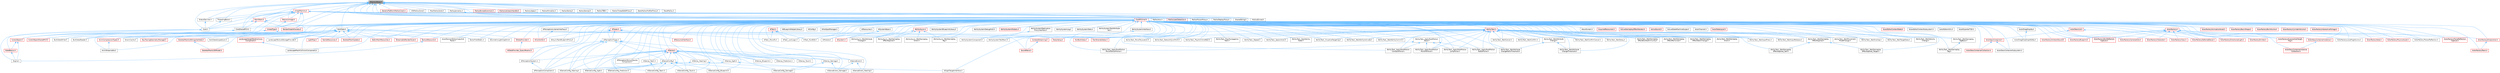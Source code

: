digraph "MemoryBase.h"
{
 // INTERACTIVE_SVG=YES
 // LATEX_PDF_SIZE
  bgcolor="transparent";
  edge [fontname=Helvetica,fontsize=10,labelfontname=Helvetica,labelfontsize=10];
  node [fontname=Helvetica,fontsize=10,shape=box,height=0.2,width=0.4];
  Node1 [id="Node000001",label="MemoryBase.h",height=0.2,width=0.4,color="gray40", fillcolor="grey60", style="filled", fontcolor="black",tooltip=" "];
  Node1 -> Node2 [id="edge1_Node000001_Node000002",dir="back",color="steelblue1",style="solid",tooltip=" "];
  Node2 [id="Node000002",label="BulkData.h",height=0.2,width=0.4,color="grey40", fillcolor="white", style="filled",URL="$d4/d8e/BulkData_8h.html",tooltip=" "];
  Node2 -> Node3 [id="edge2_Node000002_Node000003",dir="back",color="steelblue1",style="solid",tooltip=" "];
  Node3 [id="Node000003",label="AnimCompressionTypes.h",height=0.2,width=0.4,color="red", fillcolor="#FFF0F0", style="filled",URL="$d1/d3b/AnimCompressionTypes_8h.html",tooltip=" "];
  Node3 -> Node12 [id="edge3_Node000003_Node000012",dir="back",color="steelblue1",style="solid",tooltip=" "];
  Node12 [id="Node000012",label="AnimStreamable.h",height=0.2,width=0.4,color="grey40", fillcolor="white", style="filled",URL="$d1/d46/AnimStreamable_8h.html",tooltip=" "];
  Node2 -> Node12 [id="edge4_Node000002_Node000012",dir="back",color="steelblue1",style="solid",tooltip=" "];
  Node2 -> Node37 [id="edge5_Node000002_Node000037",dir="back",color="steelblue1",style="solid",tooltip=" "];
  Node37 [id="Node000037",label="BodySetup.h",height=0.2,width=0.4,color="red", fillcolor="#FFF0F0", style="filled",URL="$d8/d7b/BodySetup_8h.html",tooltip=" "];
  Node2 -> Node114 [id="edge6_Node000002_Node000114",dir="back",color="steelblue1",style="solid",tooltip=" "];
  Node114 [id="Node000114",label="BulkDataReader.h",height=0.2,width=0.4,color="grey40", fillcolor="white", style="filled",URL="$d4/d9b/BulkDataReader_8h.html",tooltip=" "];
  Node2 -> Node115 [id="edge7_Node000002_Node000115",dir="back",color="steelblue1",style="solid",tooltip=" "];
  Node115 [id="Node000115",label="BulkDataScopedLock.h",height=0.2,width=0.4,color="grey40", fillcolor="white", style="filled",URL="$da/d4e/BulkDataScopedLock_8h.html",tooltip=" "];
  Node2 -> Node116 [id="edge8_Node000002_Node000116",dir="back",color="steelblue1",style="solid",tooltip=" "];
  Node116 [id="Node000116",label="BulkDataWriter.h",height=0.2,width=0.4,color="grey40", fillcolor="white", style="filled",URL="$dc/dcb/BulkDataWriter_8h.html",tooltip=" "];
  Node2 -> Node117 [id="edge9_Node000002_Node000117",dir="back",color="steelblue1",style="solid",tooltip=" "];
  Node117 [id="Node000117",label="ContentStreaming.h",height=0.2,width=0.4,color="red", fillcolor="#FFF0F0", style="filled",URL="$dd/d05/ContentStreaming_8h.html",tooltip=" "];
  Node117 -> Node128 [id="edge10_Node000117_Node000128",dir="back",color="steelblue1",style="solid",tooltip=" "];
  Node128 [id="Node000128",label="SoundWave.h",height=0.2,width=0.4,color="red", fillcolor="#FFF0F0", style="filled",URL="$d3/d6d/SoundWave_8h.html",tooltip=" "];
  Node2 -> Node165 [id="edge11_Node000002_Node000165",dir="back",color="steelblue1",style="solid",tooltip=" "];
  Node165 [id="Node000165",label="CoreUObject.h",height=0.2,width=0.4,color="red", fillcolor="#FFF0F0", style="filled",URL="$d0/ded/CoreUObject_8h.html",tooltip=" "];
  Node165 -> Node130 [id="edge12_Node000165_Node000130",dir="back",color="steelblue1",style="solid",tooltip=" "];
  Node130 [id="Node000130",label="Engine.h",height=0.2,width=0.4,color="grey40", fillcolor="white", style="filled",URL="$d1/d34/Public_2Engine_8h.html",tooltip=" "];
  Node165 -> Node166 [id="edge13_Node000165_Node000166",dir="back",color="steelblue1",style="solid",tooltip=" "];
  Node166 [id="Node000166",label="SlateBasics.h",height=0.2,width=0.4,color="red", fillcolor="#FFF0F0", style="filled",URL="$da/d2f/SlateBasics_8h.html",tooltip=" "];
  Node166 -> Node130 [id="edge14_Node000166_Node000130",dir="back",color="steelblue1",style="solid",tooltip=" "];
  Node2 -> Node171 [id="edge15_Node000002_Node000171",dir="back",color="steelblue1",style="solid",tooltip=" "];
  Node171 [id="Node000171",label="CoreUObjectSharedPCH.h",height=0.2,width=0.4,color="red", fillcolor="#FFF0F0", style="filled",URL="$de/d2f/CoreUObjectSharedPCH_8h.html",tooltip=" "];
  Node2 -> Node173 [id="edge16_Node000002_Node000173",dir="back",color="steelblue1",style="solid",tooltip=" "];
  Node173 [id="Node000173",label="FontBulkData.h",height=0.2,width=0.4,color="red", fillcolor="#FFF0F0", style="filled",URL="$dc/dfb/FontBulkData_8h.html",tooltip=" "];
  Node2 -> Node174 [id="edge17_Node000002_Node000174",dir="back",color="steelblue1",style="solid",tooltip=" "];
  Node174 [id="Node000174",label="GroomCache.h",height=0.2,width=0.4,color="grey40", fillcolor="white", style="filled",URL="$d7/d6e/GroomCache_8h.html",tooltip=" "];
  Node2 -> Node175 [id="edge18_Node000002_Node000175",dir="back",color="steelblue1",style="solid",tooltip=" "];
  Node175 [id="Node000175",label="HairStrandsDatas.h",height=0.2,width=0.4,color="red", fillcolor="#FFF0F0", style="filled",URL="$d6/daf/HairStrandsDatas_8h.html",tooltip=" "];
  Node2 -> Node192 [id="edge19_Node000002_Node000192",dir="back",color="steelblue1",style="solid",tooltip=" "];
  Node192 [id="Node000192",label="LandscapeHeightfieldCollision\lComponent.h",height=0.2,width=0.4,color="red", fillcolor="#FFF0F0", style="filled",URL="$d2/d06/LandscapeHeightfieldCollisionComponent_8h.html",tooltip=" "];
  Node192 -> Node194 [id="edge20_Node000192_Node000194",dir="back",color="steelblue1",style="solid",tooltip=" "];
  Node194 [id="Node000194",label="LandscapeMeshCollisionComponent.h",height=0.2,width=0.4,color="grey40", fillcolor="white", style="filled",URL="$d0/dab/LandscapeMeshCollisionComponent_8h.html",tooltip=" "];
  Node2 -> Node194 [id="edge21_Node000002_Node000194",dir="back",color="steelblue1",style="solid",tooltip=" "];
  Node2 -> Node204 [id="edge22_Node000002_Node000204",dir="back",color="steelblue1",style="solid",tooltip=" "];
  Node204 [id="Node000204",label="LandscapeTextureStorageProvider.h",height=0.2,width=0.4,color="grey40", fillcolor="white", style="filled",URL="$d6/d2b/LandscapeTextureStorageProvider_8h.html",tooltip=" "];
  Node2 -> Node205 [id="edge23_Node000002_Node000205",dir="back",color="steelblue1",style="solid",tooltip=" "];
  Node205 [id="Node000205",label="LightMap.h",height=0.2,width=0.4,color="red", fillcolor="#FFF0F0", style="filled",URL="$d1/d76/LightMap_8h.html",tooltip=" "];
  Node2 -> Node211 [id="edge24_Node000002_Node000211",dir="back",color="steelblue1",style="solid",tooltip=" "];
  Node211 [id="Node000211",label="NaniteResources.h",height=0.2,width=0.4,color="red", fillcolor="#FFF0F0", style="filled",URL="$d7/d8b/NaniteResources_8h.html",tooltip=" "];
  Node2 -> Node219 [id="edge25_Node000002_Node000219",dir="back",color="steelblue1",style="solid",tooltip=" "];
  Node219 [id="Node000219",label="RayTracingGeometryManager.h",height=0.2,width=0.4,color="red", fillcolor="#FFF0F0", style="filled",URL="$d0/df3/RayTracingGeometryManager_8h.html",tooltip=" "];
  Node2 -> Node220 [id="edge26_Node000002_Node000220",dir="back",color="steelblue1",style="solid",tooltip=" "];
  Node220 [id="Node000220",label="SkeletalMeshLODImporterData.h",height=0.2,width=0.4,color="red", fillcolor="#FFF0F0", style="filled",URL="$de/dc6/SkeletalMeshLODImporterData_8h.html",tooltip=" "];
  Node220 -> Node222 [id="edge27_Node000220_Node000222",dir="back",color="steelblue1",style="solid",tooltip=" "];
  Node222 [id="Node000222",label="SkeletalMeshLODModel.h",height=0.2,width=0.4,color="red", fillcolor="#FFF0F0", style="filled",URL="$d2/d34/SkeletalMeshLODModel_8h.html",tooltip=" "];
  Node2 -> Node222 [id="edge28_Node000002_Node000222",dir="back",color="steelblue1",style="solid",tooltip=" "];
  Node2 -> Node224 [id="edge29_Node000002_Node000224",dir="back",color="steelblue1",style="solid",tooltip=" "];
  Node224 [id="Node000224",label="SkeletalMeshUpdate.h",height=0.2,width=0.4,color="red", fillcolor="#FFF0F0", style="filled",URL="$df/d79/SkeletalMeshUpdate_8h.html",tooltip=" "];
  Node2 -> Node128 [id="edge30_Node000002_Node000128",dir="back",color="steelblue1",style="solid",tooltip=" "];
  Node2 -> Node225 [id="edge31_Node000002_Node000225",dir="back",color="steelblue1",style="solid",tooltip=" "];
  Node225 [id="Node000225",label="StaticMeshResources.h",height=0.2,width=0.4,color="red", fillcolor="#FFF0F0", style="filled",URL="$d0/db7/StaticMeshResources_8h.html",tooltip=" "];
  Node2 -> Node243 [id="edge32_Node000002_Node000243",dir="back",color="steelblue1",style="solid",tooltip=" "];
  Node243 [id="Node000243",label="StreamableRenderAsset.h",height=0.2,width=0.4,color="red", fillcolor="#FFF0F0", style="filled",URL="$d3/dbd/StreamableRenderAsset_8h.html",tooltip=" "];
  Node2 -> Node596 [id="edge33_Node000002_Node000596",dir="back",color="steelblue1",style="solid",tooltip=" "];
  Node596 [id="Node000596",label="TextureResource.h",height=0.2,width=0.4,color="red", fillcolor="#FFF0F0", style="filled",URL="$dd/df3/TextureResource_8h.html",tooltip=" "];
  Node596 -> Node130 [id="edge34_Node000596_Node000130",dir="back",color="steelblue1",style="solid",tooltip=" "];
  Node2 -> Node601 [id="edge35_Node000002_Node000601",dir="back",color="steelblue1",style="solid",tooltip=" "];
  Node601 [id="Node000601",label="VectorFieldStatic.h",height=0.2,width=0.4,color="grey40", fillcolor="white", style="filled",URL="$d7/d68/VectorFieldStatic_8h.html",tooltip=" "];
  Node2 -> Node602 [id="edge36_Node000002_Node000602",dir="back",color="steelblue1",style="solid",tooltip=" "];
  Node602 [id="Node000602",label="VolumetricLightmapGrid.h",height=0.2,width=0.4,color="grey40", fillcolor="white", style="filled",URL="$d9/d86/VolumetricLightmapGrid_8h.html",tooltip=" "];
  Node1 -> Node603 [id="edge37_Node000001_Node000603",dir="back",color="steelblue1",style="solid",tooltip=" "];
  Node603 [id="Node000603",label="Core.h",height=0.2,width=0.4,color="grey40", fillcolor="white", style="filled",URL="$d6/dd7/Core_8h.html",tooltip=" "];
  Node603 -> Node165 [id="edge38_Node000603_Node000165",dir="back",color="steelblue1",style="solid",tooltip=" "];
  Node603 -> Node130 [id="edge39_Node000603_Node000130",dir="back",color="steelblue1",style="solid",tooltip=" "];
  Node603 -> Node166 [id="edge40_Node000603_Node000166",dir="back",color="steelblue1",style="solid",tooltip=" "];
  Node1 -> Node604 [id="edge41_Node000001_Node000604",dir="back",color="steelblue1",style="solid",tooltip=" "];
  Node604 [id="Node000604",label="CoreMinimal.h",height=0.2,width=0.4,color="red", fillcolor="#FFF0F0", style="filled",URL="$d7/d67/CoreMinimal_8h.html",tooltip=" "];
  Node604 -> Node605 [id="edge42_Node000604_Node000605",dir="back",color="steelblue1",style="solid",tooltip=" "];
  Node605 [id="Node000605",label="AIAsyncTaskBlueprintProxy.h",height=0.2,width=0.4,color="grey40", fillcolor="white", style="filled",URL="$db/d07/AIAsyncTaskBlueprintProxy_8h.html",tooltip=" "];
  Node604 -> Node606 [id="edge43_Node000604_Node000606",dir="back",color="steelblue1",style="solid",tooltip=" "];
  Node606 [id="Node000606",label="AIBlueprintHelperLibrary.h",height=0.2,width=0.4,color="grey40", fillcolor="white", style="filled",URL="$dc/d00/AIBlueprintHelperLibrary_8h.html",tooltip=" "];
  Node604 -> Node607 [id="edge44_Node000604_Node000607",dir="back",color="steelblue1",style="solid",tooltip=" "];
  Node607 [id="Node000607",label="AIConfig.h",height=0.2,width=0.4,color="grey40", fillcolor="white", style="filled",URL="$da/da3/AIConfig_8h.html",tooltip=" "];
  Node604 -> Node608 [id="edge45_Node000604_Node000608",dir="back",color="steelblue1",style="solid",tooltip=" "];
  Node608 [id="Node000608",label="AIController.h",height=0.2,width=0.4,color="red", fillcolor="#FFF0F0", style="filled",URL="$d7/dd8/AIController_8h.html",tooltip=" "];
  Node604 -> Node611 [id="edge46_Node000604_Node000611",dir="back",color="steelblue1",style="solid",tooltip=" "];
  Node611 [id="Node000611",label="AIDataProvider.h",height=0.2,width=0.4,color="red", fillcolor="#FFF0F0", style="filled",URL="$dd/d5b/AIDataProvider_8h.html",tooltip=" "];
  Node611 -> Node612 [id="edge47_Node000611_Node000612",dir="back",color="steelblue1",style="solid",tooltip=" "];
  Node612 [id="Node000612",label="AIDataProvider_QueryParams.h",height=0.2,width=0.4,color="red", fillcolor="#FFF0F0", style="filled",URL="$d3/dd9/AIDataProvider__QueryParams_8h.html",tooltip=" "];
  Node604 -> Node612 [id="edge48_Node000604_Node000612",dir="back",color="steelblue1",style="solid",tooltip=" "];
  Node604 -> Node622 [id="edge49_Node000604_Node000622",dir="back",color="steelblue1",style="solid",tooltip=" "];
  Node622 [id="Node000622",label="AIHotSpotManager.h",height=0.2,width=0.4,color="grey40", fillcolor="white", style="filled",URL="$da/d1d/AIHotSpotManager_8h.html",tooltip=" "];
  Node604 -> Node623 [id="edge50_Node000604_Node000623",dir="back",color="steelblue1",style="solid",tooltip=" "];
  Node623 [id="Node000623",label="AIModule.h",height=0.2,width=0.4,color="grey40", fillcolor="white", style="filled",URL="$d9/df1/AIModule_8h.html",tooltip=" "];
  Node604 -> Node624 [id="edge51_Node000604_Node000624",dir="back",color="steelblue1",style="solid",tooltip=" "];
  Node624 [id="Node000624",label="AIPerceptionComponent.h",height=0.2,width=0.4,color="grey40", fillcolor="white", style="filled",URL="$d6/d0a/AIPerceptionComponent_8h.html",tooltip=" "];
  Node604 -> Node625 [id="edge52_Node000604_Node000625",dir="back",color="steelblue1",style="solid",tooltip=" "];
  Node625 [id="Node000625",label="AIPerceptionListenerInterface.h",height=0.2,width=0.4,color="grey40", fillcolor="white", style="filled",URL="$d4/dd7/AIPerceptionListenerInterface_8h.html",tooltip=" "];
  Node625 -> Node608 [id="edge53_Node000625_Node000608",dir="back",color="steelblue1",style="solid",tooltip=" "];
  Node604 -> Node626 [id="edge54_Node000604_Node000626",dir="back",color="steelblue1",style="solid",tooltip=" "];
  Node626 [id="Node000626",label="AIPerceptionStimuliSource\lComponent.h",height=0.2,width=0.4,color="grey40", fillcolor="white", style="filled",URL="$df/da3/AIPerceptionStimuliSourceComponent_8h.html",tooltip=" "];
  Node604 -> Node627 [id="edge55_Node000604_Node000627",dir="back",color="steelblue1",style="solid",tooltip=" "];
  Node627 [id="Node000627",label="AIPerceptionSystem.h",height=0.2,width=0.4,color="grey40", fillcolor="white", style="filled",URL="$d0/d08/AIPerceptionSystem_8h.html",tooltip=" "];
  Node627 -> Node624 [id="edge56_Node000627_Node000624",dir="back",color="steelblue1",style="solid",tooltip=" "];
  Node604 -> Node628 [id="edge57_Node000604_Node000628",dir="back",color="steelblue1",style="solid",tooltip=" "];
  Node628 [id="Node000628",label="AIPerceptionTypes.h",height=0.2,width=0.4,color="grey40", fillcolor="white", style="filled",URL="$de/d00/AIPerceptionTypes_8h.html",tooltip=" "];
  Node628 -> Node624 [id="edge58_Node000628_Node000624",dir="back",color="steelblue1",style="solid",tooltip=" "];
  Node628 -> Node627 [id="edge59_Node000628_Node000627",dir="back",color="steelblue1",style="solid",tooltip=" "];
  Node628 -> Node629 [id="edge60_Node000628_Node000629",dir="back",color="steelblue1",style="solid",tooltip=" "];
  Node629 [id="Node000629",label="AISense.h",height=0.2,width=0.4,color="red", fillcolor="#FFF0F0", style="filled",URL="$d3/dbd/AISense_8h.html",tooltip=" "];
  Node629 -> Node624 [id="edge61_Node000629_Node000624",dir="back",color="steelblue1",style="solid",tooltip=" "];
  Node629 -> Node626 [id="edge62_Node000629_Node000626",dir="back",color="steelblue1",style="solid",tooltip=" "];
  Node629 -> Node627 [id="edge63_Node000629_Node000627",dir="back",color="steelblue1",style="solid",tooltip=" "];
  Node629 -> Node630 [id="edge64_Node000629_Node000630",dir="back",color="steelblue1",style="solid",tooltip=" "];
  Node630 [id="Node000630",label="AISenseConfig.h",height=0.2,width=0.4,color="grey40", fillcolor="white", style="filled",URL="$d4/d73/AISenseConfig_8h.html",tooltip=" "];
  Node630 -> Node631 [id="edge65_Node000630_Node000631",dir="back",color="steelblue1",style="solid",tooltip=" "];
  Node631 [id="Node000631",label="AISenseConfig_Blueprint.h",height=0.2,width=0.4,color="grey40", fillcolor="white", style="filled",URL="$d7/ddf/AISenseConfig__Blueprint_8h.html",tooltip=" "];
  Node630 -> Node632 [id="edge66_Node000630_Node000632",dir="back",color="steelblue1",style="solid",tooltip=" "];
  Node632 [id="Node000632",label="AISenseConfig_Damage.h",height=0.2,width=0.4,color="grey40", fillcolor="white", style="filled",URL="$d4/d13/AISenseConfig__Damage_8h.html",tooltip=" "];
  Node630 -> Node633 [id="edge67_Node000630_Node000633",dir="back",color="steelblue1",style="solid",tooltip=" "];
  Node633 [id="Node000633",label="AISenseConfig_Hearing.h",height=0.2,width=0.4,color="grey40", fillcolor="white", style="filled",URL="$df/d81/AISenseConfig__Hearing_8h.html",tooltip=" "];
  Node630 -> Node634 [id="edge68_Node000630_Node000634",dir="back",color="steelblue1",style="solid",tooltip=" "];
  Node634 [id="Node000634",label="AISenseConfig_Prediction.h",height=0.2,width=0.4,color="grey40", fillcolor="white", style="filled",URL="$d2/d6e/AISenseConfig__Prediction_8h.html",tooltip=" "];
  Node630 -> Node635 [id="edge69_Node000630_Node000635",dir="back",color="steelblue1",style="solid",tooltip=" "];
  Node635 [id="Node000635",label="AISenseConfig_Sight.h",height=0.2,width=0.4,color="grey40", fillcolor="white", style="filled",URL="$d7/d17/AISenseConfig__Sight_8h.html",tooltip=" "];
  Node630 -> Node636 [id="edge70_Node000630_Node000636",dir="back",color="steelblue1",style="solid",tooltip=" "];
  Node636 [id="Node000636",label="AISenseConfig_Team.h",height=0.2,width=0.4,color="grey40", fillcolor="white", style="filled",URL="$dc/daf/AISenseConfig__Team_8h.html",tooltip=" "];
  Node630 -> Node637 [id="edge71_Node000630_Node000637",dir="back",color="steelblue1",style="solid",tooltip=" "];
  Node637 [id="Node000637",label="AISenseConfig_Touch.h",height=0.2,width=0.4,color="grey40", fillcolor="white", style="filled",URL="$df/d3a/AISenseConfig__Touch_8h.html",tooltip=" "];
  Node629 -> Node631 [id="edge72_Node000629_Node000631",dir="back",color="steelblue1",style="solid",tooltip=" "];
  Node629 -> Node632 [id="edge73_Node000629_Node000632",dir="back",color="steelblue1",style="solid",tooltip=" "];
  Node629 -> Node633 [id="edge74_Node000629_Node000633",dir="back",color="steelblue1",style="solid",tooltip=" "];
  Node629 -> Node634 [id="edge75_Node000629_Node000634",dir="back",color="steelblue1",style="solid",tooltip=" "];
  Node629 -> Node635 [id="edge76_Node000629_Node000635",dir="back",color="steelblue1",style="solid",tooltip=" "];
  Node629 -> Node636 [id="edge77_Node000629_Node000636",dir="back",color="steelblue1",style="solid",tooltip=" "];
  Node629 -> Node637 [id="edge78_Node000629_Node000637",dir="back",color="steelblue1",style="solid",tooltip=" "];
  Node629 -> Node638 [id="edge79_Node000629_Node000638",dir="back",color="steelblue1",style="solid",tooltip=" "];
  Node638 [id="Node000638",label="AISense_Blueprint.h",height=0.2,width=0.4,color="grey40", fillcolor="white", style="filled",URL="$d6/d30/AISense__Blueprint_8h.html",tooltip=" "];
  Node629 -> Node639 [id="edge80_Node000629_Node000639",dir="back",color="steelblue1",style="solid",tooltip=" "];
  Node639 [id="Node000639",label="AISense_Damage.h",height=0.2,width=0.4,color="grey40", fillcolor="white", style="filled",URL="$dd/d37/AISense__Damage_8h.html",tooltip=" "];
  Node639 -> Node632 [id="edge81_Node000639_Node000632",dir="back",color="steelblue1",style="solid",tooltip=" "];
  Node639 -> Node640 [id="edge82_Node000639_Node000640",dir="back",color="steelblue1",style="solid",tooltip=" "];
  Node640 [id="Node000640",label="AISenseEvent_Damage.h",height=0.2,width=0.4,color="grey40", fillcolor="white", style="filled",URL="$db/d23/AISenseEvent__Damage_8h.html",tooltip=" "];
  Node629 -> Node641 [id="edge83_Node000629_Node000641",dir="back",color="steelblue1",style="solid",tooltip=" "];
  Node641 [id="Node000641",label="AISense_Hearing.h",height=0.2,width=0.4,color="grey40", fillcolor="white", style="filled",URL="$dc/d03/AISense__Hearing_8h.html",tooltip=" "];
  Node641 -> Node633 [id="edge84_Node000641_Node000633",dir="back",color="steelblue1",style="solid",tooltip=" "];
  Node641 -> Node642 [id="edge85_Node000641_Node000642",dir="back",color="steelblue1",style="solid",tooltip=" "];
  Node642 [id="Node000642",label="AISenseEvent_Hearing.h",height=0.2,width=0.4,color="grey40", fillcolor="white", style="filled",URL="$df/d3a/AISenseEvent__Hearing_8h.html",tooltip=" "];
  Node629 -> Node643 [id="edge86_Node000629_Node000643",dir="back",color="steelblue1",style="solid",tooltip=" "];
  Node643 [id="Node000643",label="AISense_Prediction.h",height=0.2,width=0.4,color="grey40", fillcolor="white", style="filled",URL="$d4/de0/AISense__Prediction_8h.html",tooltip=" "];
  Node629 -> Node644 [id="edge87_Node000629_Node000644",dir="back",color="steelblue1",style="solid",tooltip=" "];
  Node644 [id="Node000644",label="AISense_Sight.h",height=0.2,width=0.4,color="grey40", fillcolor="white", style="filled",URL="$d7/d6f/AISense__Sight_8h.html",tooltip=" "];
  Node644 -> Node635 [id="edge88_Node000644_Node000635",dir="back",color="steelblue1",style="solid",tooltip=" "];
  Node644 -> Node645 [id="edge89_Node000644_Node000645",dir="back",color="steelblue1",style="solid",tooltip=" "];
  Node645 [id="Node000645",label="AISightTargetInterface.h",height=0.2,width=0.4,color="grey40", fillcolor="white", style="filled",URL="$d0/dd7/AISightTargetInterface_8h.html",tooltip=" "];
  Node629 -> Node646 [id="edge90_Node000629_Node000646",dir="back",color="steelblue1",style="solid",tooltip=" "];
  Node646 [id="Node000646",label="AISense_Team.h",height=0.2,width=0.4,color="grey40", fillcolor="white", style="filled",URL="$d7/d7a/AISense__Team_8h.html",tooltip=" "];
  Node646 -> Node636 [id="edge91_Node000646_Node000636",dir="back",color="steelblue1",style="solid",tooltip=" "];
  Node629 -> Node647 [id="edge92_Node000629_Node000647",dir="back",color="steelblue1",style="solid",tooltip=" "];
  Node647 [id="Node000647",label="AISense_Touch.h",height=0.2,width=0.4,color="grey40", fillcolor="white", style="filled",URL="$d6/db4/AISense__Touch_8h.html",tooltip=" "];
  Node628 -> Node630 [id="edge93_Node000628_Node000630",dir="back",color="steelblue1",style="solid",tooltip=" "];
  Node628 -> Node633 [id="edge94_Node000628_Node000633",dir="back",color="steelblue1",style="solid",tooltip=" "];
  Node628 -> Node635 [id="edge95_Node000628_Node000635",dir="back",color="steelblue1",style="solid",tooltip=" "];
  Node628 -> Node648 [id="edge96_Node000628_Node000648",dir="back",color="steelblue1",style="solid",tooltip=" "];
  Node648 [id="Node000648",label="AISenseEvent.h",height=0.2,width=0.4,color="grey40", fillcolor="white", style="filled",URL="$de/d44/AISenseEvent_8h.html",tooltip=" "];
  Node648 -> Node640 [id="edge97_Node000648_Node000640",dir="back",color="steelblue1",style="solid",tooltip=" "];
  Node648 -> Node642 [id="edge98_Node000648_Node000642",dir="back",color="steelblue1",style="solid",tooltip=" "];
  Node604 -> Node649 [id="edge99_Node000604_Node000649",dir="back",color="steelblue1",style="solid",tooltip=" "];
  Node649 [id="Node000649",label="AIResourceInterface.h",height=0.2,width=0.4,color="red", fillcolor="#FFF0F0", style="filled",URL="$dd/d0d/AIResourceInterface_8h.html",tooltip=" "];
  Node604 -> Node705 [id="edge100_Node000604_Node000705",dir="back",color="steelblue1",style="solid",tooltip=" "];
  Node705 [id="Node000705",label="AIResources.h",height=0.2,width=0.4,color="grey40", fillcolor="white", style="filled",URL="$d9/db0/AIResources_8h.html",tooltip=" "];
  Node604 -> Node629 [id="edge101_Node000604_Node000629",dir="back",color="steelblue1",style="solid",tooltip=" "];
  Node604 -> Node630 [id="edge102_Node000604_Node000630",dir="back",color="steelblue1",style="solid",tooltip=" "];
  Node604 -> Node631 [id="edge103_Node000604_Node000631",dir="back",color="steelblue1",style="solid",tooltip=" "];
  Node604 -> Node632 [id="edge104_Node000604_Node000632",dir="back",color="steelblue1",style="solid",tooltip=" "];
  Node604 -> Node633 [id="edge105_Node000604_Node000633",dir="back",color="steelblue1",style="solid",tooltip=" "];
  Node604 -> Node634 [id="edge106_Node000604_Node000634",dir="back",color="steelblue1",style="solid",tooltip=" "];
  Node604 -> Node635 [id="edge107_Node000604_Node000635",dir="back",color="steelblue1",style="solid",tooltip=" "];
  Node604 -> Node636 [id="edge108_Node000604_Node000636",dir="back",color="steelblue1",style="solid",tooltip=" "];
  Node604 -> Node637 [id="edge109_Node000604_Node000637",dir="back",color="steelblue1",style="solid",tooltip=" "];
  Node604 -> Node648 [id="edge110_Node000604_Node000648",dir="back",color="steelblue1",style="solid",tooltip=" "];
  Node604 -> Node640 [id="edge111_Node000604_Node000640",dir="back",color="steelblue1",style="solid",tooltip=" "];
  Node604 -> Node642 [id="edge112_Node000604_Node000642",dir="back",color="steelblue1",style="solid",tooltip=" "];
  Node604 -> Node638 [id="edge113_Node000604_Node000638",dir="back",color="steelblue1",style="solid",tooltip=" "];
  Node604 -> Node639 [id="edge114_Node000604_Node000639",dir="back",color="steelblue1",style="solid",tooltip=" "];
  Node604 -> Node641 [id="edge115_Node000604_Node000641",dir="back",color="steelblue1",style="solid",tooltip=" "];
  Node604 -> Node643 [id="edge116_Node000604_Node000643",dir="back",color="steelblue1",style="solid",tooltip=" "];
  Node604 -> Node644 [id="edge117_Node000604_Node000644",dir="back",color="steelblue1",style="solid",tooltip=" "];
  Node604 -> Node646 [id="edge118_Node000604_Node000646",dir="back",color="steelblue1",style="solid",tooltip=" "];
  Node604 -> Node647 [id="edge119_Node000604_Node000647",dir="back",color="steelblue1",style="solid",tooltip=" "];
  Node604 -> Node645 [id="edge120_Node000604_Node000645",dir="back",color="steelblue1",style="solid",tooltip=" "];
  Node604 -> Node706 [id="edge121_Node000604_Node000706",dir="back",color="steelblue1",style="solid",tooltip=" "];
  Node706 [id="Node000706",label="AISystem.h",height=0.2,width=0.4,color="red", fillcolor="#FFF0F0", style="filled",URL="$d0/d71/AISystem_8h.html",tooltip=" "];
  Node604 -> Node711 [id="edge122_Node000604_Node000711",dir="back",color="steelblue1",style="solid",tooltip=" "];
  Node711 [id="Node000711",label="AISystemBase.h",height=0.2,width=0.4,color="grey40", fillcolor="white", style="filled",URL="$d5/d44/AISystemBase_8h.html",tooltip=" "];
  Node711 -> Node623 [id="edge123_Node000711_Node000623",dir="back",color="steelblue1",style="solid",tooltip=" "];
  Node711 -> Node706 [id="edge124_Node000711_Node000706",dir="back",color="steelblue1",style="solid",tooltip=" "];
  Node604 -> Node712 [id="edge125_Node000604_Node000712",dir="back",color="steelblue1",style="solid",tooltip=" "];
  Node712 [id="Node000712",label="AITask.h",height=0.2,width=0.4,color="red", fillcolor="#FFF0F0", style="filled",URL="$d6/de2/AITask_8h.html",tooltip=" "];
  Node712 -> Node713 [id="edge126_Node000712_Node000713",dir="back",color="steelblue1",style="solid",tooltip=" "];
  Node713 [id="Node000713",label="AITask_LockLogic.h",height=0.2,width=0.4,color="grey40", fillcolor="white", style="filled",URL="$d8/d28/AITask__LockLogic_8h.html",tooltip=" "];
  Node712 -> Node702 [id="edge127_Node000712_Node000702",dir="back",color="steelblue1",style="solid",tooltip=" "];
  Node702 [id="Node000702",label="AITask_MoveTo.h",height=0.2,width=0.4,color="grey40", fillcolor="white", style="filled",URL="$d4/dc4/AITask__MoveTo_8h.html",tooltip=" "];
  Node712 -> Node714 [id="edge128_Node000712_Node000714",dir="back",color="steelblue1",style="solid",tooltip=" "];
  Node714 [id="Node000714",label="AITask_RunEQS.h",height=0.2,width=0.4,color="grey40", fillcolor="white", style="filled",URL="$d9/d9f/AITask__RunEQS_8h.html",tooltip=" "];
  Node604 -> Node713 [id="edge129_Node000604_Node000713",dir="back",color="steelblue1",style="solid",tooltip=" "];
  Node604 -> Node702 [id="edge130_Node000604_Node000702",dir="back",color="steelblue1",style="solid",tooltip=" "];
  Node604 -> Node714 [id="edge131_Node000604_Node000714",dir="back",color="steelblue1",style="solid",tooltip=" "];
  Node604 -> Node715 [id="edge132_Node000604_Node000715",dir="back",color="steelblue1",style="solid",tooltip=" "];
  Node715 [id="Node000715",label="AITypes.h",height=0.2,width=0.4,color="red", fillcolor="#FFF0F0", style="filled",URL="$dd/d64/AITypes_8h.html",tooltip=" "];
  Node715 -> Node605 [id="edge133_Node000715_Node000605",dir="back",color="steelblue1",style="solid",tooltip=" "];
  Node715 -> Node608 [id="edge134_Node000715_Node000608",dir="back",color="steelblue1",style="solid",tooltip=" "];
  Node715 -> Node628 [id="edge135_Node000715_Node000628",dir="back",color="steelblue1",style="solid",tooltip=" "];
  Node715 -> Node649 [id="edge136_Node000715_Node000649",dir="back",color="steelblue1",style="solid",tooltip=" "];
  Node715 -> Node702 [id="edge137_Node000715_Node000702",dir="back",color="steelblue1",style="solid",tooltip=" "];
  Node604 -> Node720 [id="edge138_Node000604_Node000720",dir="back",color="steelblue1",style="solid",tooltip=" "];
  Node720 [id="Node000720",label="AbilityAsync.h",height=0.2,width=0.4,color="red", fillcolor="#FFF0F0", style="filled",URL="$d8/dce/AbilityAsync_8h.html",tooltip=" "];
  Node720 -> Node721 [id="edge139_Node000720_Node000721",dir="back",color="steelblue1",style="solid",tooltip=" "];
  Node721 [id="Node000721",label="AbilityAsync_WaitAttribute\lChanged.h",height=0.2,width=0.4,color="grey40", fillcolor="white", style="filled",URL="$d8/d81/AbilityAsync__WaitAttributeChanged_8h.html",tooltip=" "];
  Node720 -> Node722 [id="edge140_Node000720_Node000722",dir="back",color="steelblue1",style="solid",tooltip=" "];
  Node722 [id="Node000722",label="AbilityAsync_WaitGameplay\lEffectApplied.h",height=0.2,width=0.4,color="grey40", fillcolor="white", style="filled",URL="$dd/d1a/AbilityAsync__WaitGameplayEffectApplied_8h.html",tooltip=" "];
  Node720 -> Node723 [id="edge141_Node000720_Node000723",dir="back",color="steelblue1",style="solid",tooltip=" "];
  Node723 [id="Node000723",label="AbilityAsync_WaitGameplay\lEvent.h",height=0.2,width=0.4,color="grey40", fillcolor="white", style="filled",URL="$d4/d2d/AbilityAsync__WaitGameplayEvent_8h.html",tooltip=" "];
  Node720 -> Node724 [id="edge142_Node000720_Node000724",dir="back",color="steelblue1",style="solid",tooltip=" "];
  Node724 [id="Node000724",label="AbilityAsync_WaitGameplay\lTag.h",height=0.2,width=0.4,color="grey40", fillcolor="white", style="filled",URL="$d8/dc5/AbilityAsync__WaitGameplayTag_8h.html",tooltip=" "];
  Node604 -> Node721 [id="edge143_Node000604_Node000721",dir="back",color="steelblue1",style="solid",tooltip=" "];
  Node604 -> Node722 [id="edge144_Node000604_Node000722",dir="back",color="steelblue1",style="solid",tooltip=" "];
  Node604 -> Node723 [id="edge145_Node000604_Node000723",dir="back",color="steelblue1",style="solid",tooltip=" "];
  Node604 -> Node724 [id="edge146_Node000604_Node000724",dir="back",color="steelblue1",style="solid",tooltip=" "];
  Node604 -> Node727 [id="edge147_Node000604_Node000727",dir="back",color="steelblue1",style="solid",tooltip=" "];
  Node727 [id="Node000727",label="AbilitySystemBlueprintLibrary.h",height=0.2,width=0.4,color="grey40", fillcolor="white", style="filled",URL="$d5/dd6/AbilitySystemBlueprintLibrary_8h.html",tooltip=" "];
  Node604 -> Node728 [id="edge148_Node000604_Node000728",dir="back",color="steelblue1",style="solid",tooltip=" "];
  Node728 [id="Node000728",label="AbilitySystemComponent.h",height=0.2,width=0.4,color="grey40", fillcolor="white", style="filled",URL="$d0/da3/AbilitySystemComponent_8h.html",tooltip=" "];
  Node604 -> Node729 [id="edge149_Node000604_Node000729",dir="back",color="steelblue1",style="solid",tooltip=" "];
  Node729 [id="Node000729",label="AbilitySystemDebugHUD.h",height=0.2,width=0.4,color="grey40", fillcolor="white", style="filled",URL="$dc/d84/AbilitySystemDebugHUD_8h.html",tooltip=" "];
  Node604 -> Node730 [id="edge150_Node000604_Node000730",dir="back",color="steelblue1",style="solid",tooltip=" "];
  Node730 [id="Node000730",label="AbilitySystemGlobals.h",height=0.2,width=0.4,color="red", fillcolor="#FFF0F0", style="filled",URL="$dc/d82/AbilitySystemGlobals_8h.html",tooltip=" "];
  Node604 -> Node732 [id="edge151_Node000604_Node000732",dir="back",color="steelblue1",style="solid",tooltip=" "];
  Node732 [id="Node000732",label="AbilitySystemInterface.h",height=0.2,width=0.4,color="grey40", fillcolor="white", style="filled",URL="$d8/d76/AbilitySystemInterface_8h.html",tooltip=" "];
  Node732 -> Node733 [id="edge152_Node000732_Node000733",dir="back",color="steelblue1",style="solid",tooltip=" "];
  Node733 [id="Node000733",label="AbilitySystemTestPawn.h",height=0.2,width=0.4,color="grey40", fillcolor="white", style="filled",URL="$d9/d5f/AbilitySystemTestPawn_8h.html",tooltip=" "];
  Node604 -> Node734 [id="edge153_Node000604_Node000734",dir="back",color="steelblue1",style="solid",tooltip=" "];
  Node734 [id="Node000734",label="AbilitySystemLog.h",height=0.2,width=0.4,color="grey40", fillcolor="white", style="filled",URL="$d9/d0f/AbilitySystemLog_8h.html",tooltip=" "];
  Node604 -> Node735 [id="edge154_Node000604_Node000735",dir="back",color="steelblue1",style="solid",tooltip=" "];
  Node735 [id="Node000735",label="AbilitySystemReplication\lProxyInterface.h",height=0.2,width=0.4,color="grey40", fillcolor="white", style="filled",URL="$d9/d17/AbilitySystemReplicationProxyInterface_8h.html",tooltip=" "];
  Node735 -> Node728 [id="edge155_Node000735_Node000728",dir="back",color="steelblue1",style="solid",tooltip=" "];
  Node604 -> Node736 [id="edge156_Node000604_Node000736",dir="back",color="steelblue1",style="solid",tooltip=" "];
  Node736 [id="Node000736",label="AbilitySystemStats.h",height=0.2,width=0.4,color="grey40", fillcolor="white", style="filled",URL="$d2/d42/AbilitySystemStats_8h.html",tooltip=" "];
  Node604 -> Node737 [id="edge157_Node000604_Node000737",dir="back",color="steelblue1",style="solid",tooltip=" "];
  Node737 [id="Node000737",label="AbilitySystemTestAttribute\lSet.h",height=0.2,width=0.4,color="grey40", fillcolor="white", style="filled",URL="$df/d1f/AbilitySystemTestAttributeSet_8h.html",tooltip=" "];
  Node604 -> Node733 [id="edge158_Node000604_Node000733",dir="back",color="steelblue1",style="solid",tooltip=" "];
  Node604 -> Node738 [id="edge159_Node000604_Node000738",dir="back",color="steelblue1",style="solid",tooltip=" "];
  Node738 [id="Node000738",label="AbilityTask.h",height=0.2,width=0.4,color="red", fillcolor="#FFF0F0", style="filled",URL="$d2/d8e/AbilityTask_8h.html",tooltip=" "];
  Node738 -> Node739 [id="edge160_Node000738_Node000739",dir="back",color="steelblue1",style="solid",tooltip=" "];
  Node739 [id="Node000739",label="AbilityTask_ApplyRootMotion\lConstantForce.h",height=0.2,width=0.4,color="grey40", fillcolor="white", style="filled",URL="$d0/de8/AbilityTask__ApplyRootMotionConstantForce_8h.html",tooltip=" "];
  Node738 -> Node740 [id="edge161_Node000738_Node000740",dir="back",color="steelblue1",style="solid",tooltip=" "];
  Node740 [id="Node000740",label="AbilityTask_ApplyRootMotion\lJumpForce.h",height=0.2,width=0.4,color="grey40", fillcolor="white", style="filled",URL="$d7/db6/AbilityTask__ApplyRootMotionJumpForce_8h.html",tooltip=" "];
  Node738 -> Node741 [id="edge162_Node000738_Node000741",dir="back",color="steelblue1",style="solid",tooltip=" "];
  Node741 [id="Node000741",label="AbilityTask_ApplyRootMotion\lMoveToActorForce.h",height=0.2,width=0.4,color="grey40", fillcolor="white", style="filled",URL="$d5/de3/AbilityTask__ApplyRootMotionMoveToActorForce_8h.html",tooltip=" "];
  Node738 -> Node742 [id="edge163_Node000738_Node000742",dir="back",color="steelblue1",style="solid",tooltip=" "];
  Node742 [id="Node000742",label="AbilityTask_ApplyRootMotion\lMoveToForce.h",height=0.2,width=0.4,color="grey40", fillcolor="white", style="filled",URL="$d3/dc3/AbilityTask__ApplyRootMotionMoveToForce_8h.html",tooltip=" "];
  Node738 -> Node743 [id="edge164_Node000738_Node000743",dir="back",color="steelblue1",style="solid",tooltip=" "];
  Node743 [id="Node000743",label="AbilityTask_ApplyRootMotion\lRadialForce.h",height=0.2,width=0.4,color="grey40", fillcolor="white", style="filled",URL="$da/d06/AbilityTask__ApplyRootMotionRadialForce_8h.html",tooltip=" "];
  Node738 -> Node744 [id="edge165_Node000738_Node000744",dir="back",color="steelblue1",style="solid",tooltip=" "];
  Node744 [id="Node000744",label="AbilityTask_ApplyRootMotion\l_Base.h",height=0.2,width=0.4,color="grey40", fillcolor="white", style="filled",URL="$d8/d7d/AbilityTask__ApplyRootMotion__Base_8h.html",tooltip=" "];
  Node744 -> Node739 [id="edge166_Node000744_Node000739",dir="back",color="steelblue1",style="solid",tooltip=" "];
  Node744 -> Node740 [id="edge167_Node000744_Node000740",dir="back",color="steelblue1",style="solid",tooltip=" "];
  Node744 -> Node741 [id="edge168_Node000744_Node000741",dir="back",color="steelblue1",style="solid",tooltip=" "];
  Node744 -> Node742 [id="edge169_Node000744_Node000742",dir="back",color="steelblue1",style="solid",tooltip=" "];
  Node744 -> Node743 [id="edge170_Node000744_Node000743",dir="back",color="steelblue1",style="solid",tooltip=" "];
  Node738 -> Node745 [id="edge171_Node000738_Node000745",dir="back",color="steelblue1",style="solid",tooltip=" "];
  Node745 [id="Node000745",label="AbilityTask_MoveToLocation.h",height=0.2,width=0.4,color="grey40", fillcolor="white", style="filled",URL="$da/d8d/AbilityTask__MoveToLocation_8h.html",tooltip=" "];
  Node738 -> Node746 [id="edge172_Node000738_Node000746",dir="back",color="steelblue1",style="solid",tooltip=" "];
  Node746 [id="Node000746",label="AbilityTask_NetworkSyncPoint.h",height=0.2,width=0.4,color="grey40", fillcolor="white", style="filled",URL="$dc/d62/AbilityTask__NetworkSyncPoint_8h.html",tooltip=" "];
  Node738 -> Node747 [id="edge173_Node000738_Node000747",dir="back",color="steelblue1",style="solid",tooltip=" "];
  Node747 [id="Node000747",label="AbilityTask_PlayAnimAndWait.h",height=0.2,width=0.4,color="grey40", fillcolor="white", style="filled",URL="$d4/d50/AbilityTask__PlayAnimAndWait_8h.html",tooltip=" "];
  Node738 -> Node748 [id="edge174_Node000738_Node000748",dir="back",color="steelblue1",style="solid",tooltip=" "];
  Node748 [id="Node000748",label="AbilityTask_PlayMontageAnd\lWait.h",height=0.2,width=0.4,color="grey40", fillcolor="white", style="filled",URL="$de/d05/AbilityTask__PlayMontageAndWait_8h.html",tooltip=" "];
  Node738 -> Node749 [id="edge175_Node000738_Node000749",dir="back",color="steelblue1",style="solid",tooltip=" "];
  Node749 [id="Node000749",label="AbilityTask_Repeat.h",height=0.2,width=0.4,color="grey40", fillcolor="white", style="filled",URL="$da/d7d/AbilityTask__Repeat_8h.html",tooltip=" "];
  Node738 -> Node750 [id="edge176_Node000738_Node000750",dir="back",color="steelblue1",style="solid",tooltip=" "];
  Node750 [id="Node000750",label="AbilityTask_SpawnActor.h",height=0.2,width=0.4,color="grey40", fillcolor="white", style="filled",URL="$dc/d97/AbilityTask__SpawnActor_8h.html",tooltip=" "];
  Node738 -> Node751 [id="edge177_Node000738_Node000751",dir="back",color="steelblue1",style="solid",tooltip=" "];
  Node751 [id="Node000751",label="AbilityTask_StartAbility\lState.h",height=0.2,width=0.4,color="grey40", fillcolor="white", style="filled",URL="$db/d91/AbilityTask__StartAbilityState_8h.html",tooltip=" "];
  Node738 -> Node752 [id="edge178_Node000738_Node000752",dir="back",color="steelblue1",style="solid",tooltip=" "];
  Node752 [id="Node000752",label="AbilityTask_VisualizeTargeting.h",height=0.2,width=0.4,color="grey40", fillcolor="white", style="filled",URL="$df/dbd/AbilityTask__VisualizeTargeting_8h.html",tooltip=" "];
  Node738 -> Node753 [id="edge179_Node000738_Node000753",dir="back",color="steelblue1",style="solid",tooltip=" "];
  Node753 [id="Node000753",label="AbilityTask_WaitAbilityActivate.h",height=0.2,width=0.4,color="grey40", fillcolor="white", style="filled",URL="$db/da3/AbilityTask__WaitAbilityActivate_8h.html",tooltip=" "];
  Node738 -> Node754 [id="edge180_Node000738_Node000754",dir="back",color="steelblue1",style="solid",tooltip=" "];
  Node754 [id="Node000754",label="AbilityTask_WaitAbilityCommit.h",height=0.2,width=0.4,color="grey40", fillcolor="white", style="filled",URL="$de/de8/AbilityTask__WaitAbilityCommit_8h.html",tooltip=" "];
  Node738 -> Node755 [id="edge181_Node000738_Node000755",dir="back",color="steelblue1",style="solid",tooltip=" "];
  Node755 [id="Node000755",label="AbilityTask_WaitAttribute\lChange.h",height=0.2,width=0.4,color="grey40", fillcolor="white", style="filled",URL="$dd/d60/AbilityTask__WaitAttributeChange_8h.html",tooltip=" "];
  Node755 -> Node756 [id="edge182_Node000755_Node000756",dir="back",color="steelblue1",style="solid",tooltip=" "];
  Node756 [id="Node000756",label="AbilityTask_WaitAttribute\lChangeRatioThreshold.h",height=0.2,width=0.4,color="grey40", fillcolor="white", style="filled",URL="$de/d5e/AbilityTask__WaitAttributeChangeRatioThreshold_8h.html",tooltip=" "];
  Node755 -> Node757 [id="edge183_Node000755_Node000757",dir="back",color="steelblue1",style="solid",tooltip=" "];
  Node757 [id="Node000757",label="AbilityTask_WaitAttribute\lChangeThreshold.h",height=0.2,width=0.4,color="grey40", fillcolor="white", style="filled",URL="$db/d3e/AbilityTask__WaitAttributeChangeThreshold_8h.html",tooltip=" "];
  Node738 -> Node756 [id="edge184_Node000738_Node000756",dir="back",color="steelblue1",style="solid",tooltip=" "];
  Node738 -> Node757 [id="edge185_Node000738_Node000757",dir="back",color="steelblue1",style="solid",tooltip=" "];
  Node738 -> Node758 [id="edge186_Node000738_Node000758",dir="back",color="steelblue1",style="solid",tooltip=" "];
  Node758 [id="Node000758",label="AbilityTask_WaitCancel.h",height=0.2,width=0.4,color="grey40", fillcolor="white", style="filled",URL="$dc/d16/AbilityTask__WaitCancel_8h.html",tooltip=" "];
  Node738 -> Node759 [id="edge187_Node000738_Node000759",dir="back",color="steelblue1",style="solid",tooltip=" "];
  Node759 [id="Node000759",label="AbilityTask_WaitConfirm.h",height=0.2,width=0.4,color="grey40", fillcolor="white", style="filled",URL="$d3/d4f/AbilityTask__WaitConfirm_8h.html",tooltip=" "];
  Node738 -> Node760 [id="edge188_Node000738_Node000760",dir="back",color="steelblue1",style="solid",tooltip=" "];
  Node760 [id="Node000760",label="AbilityTask_WaitConfirmCancel.h",height=0.2,width=0.4,color="grey40", fillcolor="white", style="filled",URL="$de/d88/AbilityTask__WaitConfirmCancel_8h.html",tooltip=" "];
  Node738 -> Node761 [id="edge189_Node000738_Node000761",dir="back",color="steelblue1",style="solid",tooltip=" "];
  Node761 [id="Node000761",label="AbilityTask_WaitDelay.h",height=0.2,width=0.4,color="grey40", fillcolor="white", style="filled",URL="$dc/d63/AbilityTask__WaitDelay_8h.html",tooltip=" "];
  Node738 -> Node762 [id="edge190_Node000738_Node000762",dir="back",color="steelblue1",style="solid",tooltip=" "];
  Node762 [id="Node000762",label="AbilityTask_WaitGameplay\lEffectApplied.h",height=0.2,width=0.4,color="grey40", fillcolor="white", style="filled",URL="$d8/dfe/AbilityTask__WaitGameplayEffectApplied_8h.html",tooltip=" "];
  Node762 -> Node763 [id="edge191_Node000762_Node000763",dir="back",color="steelblue1",style="solid",tooltip=" "];
  Node763 [id="Node000763",label="AbilityTask_WaitGameplay\lEffectApplied_Self.h",height=0.2,width=0.4,color="grey40", fillcolor="white", style="filled",URL="$d0/d01/AbilityTask__WaitGameplayEffectApplied__Self_8h.html",tooltip=" "];
  Node762 -> Node764 [id="edge192_Node000762_Node000764",dir="back",color="steelblue1",style="solid",tooltip=" "];
  Node764 [id="Node000764",label="AbilityTask_WaitGameplay\lEffectApplied_Target.h",height=0.2,width=0.4,color="grey40", fillcolor="white", style="filled",URL="$db/dc4/AbilityTask__WaitGameplayEffectApplied__Target_8h.html",tooltip=" "];
  Node738 -> Node765 [id="edge193_Node000738_Node000765",dir="back",color="steelblue1",style="solid",tooltip=" "];
  Node765 [id="Node000765",label="AbilityTask_WaitGameplay\lEffectBlockedImmunity.h",height=0.2,width=0.4,color="grey40", fillcolor="white", style="filled",URL="$d4/d24/AbilityTask__WaitGameplayEffectBlockedImmunity_8h.html",tooltip=" "];
  Node738 -> Node766 [id="edge194_Node000738_Node000766",dir="back",color="steelblue1",style="solid",tooltip=" "];
  Node766 [id="Node000766",label="AbilityTask_WaitGameplay\lEffectRemoved.h",height=0.2,width=0.4,color="grey40", fillcolor="white", style="filled",URL="$d1/da9/AbilityTask__WaitGameplayEffectRemoved_8h.html",tooltip=" "];
  Node738 -> Node767 [id="edge195_Node000738_Node000767",dir="back",color="steelblue1",style="solid",tooltip=" "];
  Node767 [id="Node000767",label="AbilityTask_WaitGameplay\lEffectStackChange.h",height=0.2,width=0.4,color="grey40", fillcolor="white", style="filled",URL="$de/db3/AbilityTask__WaitGameplayEffectStackChange_8h.html",tooltip=" "];
  Node738 -> Node768 [id="edge196_Node000738_Node000768",dir="back",color="steelblue1",style="solid",tooltip=" "];
  Node768 [id="Node000768",label="AbilityTask_WaitGameplay\lEvent.h",height=0.2,width=0.4,color="grey40", fillcolor="white", style="filled",URL="$dc/db8/AbilityTask__WaitGameplayEvent_8h.html",tooltip=" "];
  Node738 -> Node769 [id="edge197_Node000738_Node000769",dir="back",color="steelblue1",style="solid",tooltip=" "];
  Node769 [id="Node000769",label="AbilityTask_WaitGameplay\lTagBase.h",height=0.2,width=0.4,color="grey40", fillcolor="white", style="filled",URL="$d8/dd0/AbilityTask__WaitGameplayTagBase_8h.html",tooltip=" "];
  Node769 -> Node770 [id="edge198_Node000769_Node000770",dir="back",color="steelblue1",style="solid",tooltip=" "];
  Node770 [id="Node000770",label="AbilityTask_WaitGameplay\lTag.h",height=0.2,width=0.4,color="grey40", fillcolor="white", style="filled",URL="$d3/d4f/AbilityTask__WaitGameplayTag_8h.html",tooltip=" "];
  Node738 -> Node773 [id="edge199_Node000738_Node000773",dir="back",color="steelblue1",style="solid",tooltip=" "];
  Node773 [id="Node000773",label="AbilityTask_WaitInputPress.h",height=0.2,width=0.4,color="grey40", fillcolor="white", style="filled",URL="$d6/d00/AbilityTask__WaitInputPress_8h.html",tooltip=" "];
  Node738 -> Node774 [id="edge200_Node000738_Node000774",dir="back",color="steelblue1",style="solid",tooltip=" "];
  Node774 [id="Node000774",label="AbilityTask_WaitInputRelease.h",height=0.2,width=0.4,color="grey40", fillcolor="white", style="filled",URL="$d1/d89/AbilityTask__WaitInputRelease_8h.html",tooltip=" "];
  Node738 -> Node775 [id="edge201_Node000738_Node000775",dir="back",color="steelblue1",style="solid",tooltip=" "];
  Node775 [id="Node000775",label="AbilityTask_WaitMovement\lModeChange.h",height=0.2,width=0.4,color="grey40", fillcolor="white", style="filled",URL="$d9/df7/AbilityTask__WaitMovementModeChange_8h.html",tooltip=" "];
  Node738 -> Node776 [id="edge202_Node000738_Node000776",dir="back",color="steelblue1",style="solid",tooltip=" "];
  Node776 [id="Node000776",label="AbilityTask_WaitOverlap.h",height=0.2,width=0.4,color="grey40", fillcolor="white", style="filled",URL="$d9/dab/AbilityTask__WaitOverlap_8h.html",tooltip=" "];
  Node738 -> Node777 [id="edge203_Node000738_Node000777",dir="back",color="steelblue1",style="solid",tooltip=" "];
  Node777 [id="Node000777",label="AbilityTask_WaitTargetData.h",height=0.2,width=0.4,color="grey40", fillcolor="white", style="filled",URL="$d2/d40/AbilityTask__WaitTargetData_8h.html",tooltip=" "];
  Node738 -> Node778 [id="edge204_Node000738_Node000778",dir="back",color="steelblue1",style="solid",tooltip=" "];
  Node778 [id="Node000778",label="AbilityTask_WaitVelocity\lChange.h",height=0.2,width=0.4,color="grey40", fillcolor="white", style="filled",URL="$da/d38/AbilityTask__WaitVelocityChange_8h.html",tooltip=" "];
  Node604 -> Node739 [id="edge205_Node000604_Node000739",dir="back",color="steelblue1",style="solid",tooltip=" "];
  Node604 -> Node740 [id="edge206_Node000604_Node000740",dir="back",color="steelblue1",style="solid",tooltip=" "];
  Node604 -> Node741 [id="edge207_Node000604_Node000741",dir="back",color="steelblue1",style="solid",tooltip=" "];
  Node604 -> Node742 [id="edge208_Node000604_Node000742",dir="back",color="steelblue1",style="solid",tooltip=" "];
  Node604 -> Node743 [id="edge209_Node000604_Node000743",dir="back",color="steelblue1",style="solid",tooltip=" "];
  Node604 -> Node744 [id="edge210_Node000604_Node000744",dir="back",color="steelblue1",style="solid",tooltip=" "];
  Node604 -> Node745 [id="edge211_Node000604_Node000745",dir="back",color="steelblue1",style="solid",tooltip=" "];
  Node604 -> Node746 [id="edge212_Node000604_Node000746",dir="back",color="steelblue1",style="solid",tooltip=" "];
  Node604 -> Node747 [id="edge213_Node000604_Node000747",dir="back",color="steelblue1",style="solid",tooltip=" "];
  Node604 -> Node748 [id="edge214_Node000604_Node000748",dir="back",color="steelblue1",style="solid",tooltip=" "];
  Node604 -> Node749 [id="edge215_Node000604_Node000749",dir="back",color="steelblue1",style="solid",tooltip=" "];
  Node604 -> Node750 [id="edge216_Node000604_Node000750",dir="back",color="steelblue1",style="solid",tooltip=" "];
  Node604 -> Node751 [id="edge217_Node000604_Node000751",dir="back",color="steelblue1",style="solid",tooltip=" "];
  Node604 -> Node752 [id="edge218_Node000604_Node000752",dir="back",color="steelblue1",style="solid",tooltip=" "];
  Node604 -> Node753 [id="edge219_Node000604_Node000753",dir="back",color="steelblue1",style="solid",tooltip=" "];
  Node604 -> Node754 [id="edge220_Node000604_Node000754",dir="back",color="steelblue1",style="solid",tooltip=" "];
  Node604 -> Node755 [id="edge221_Node000604_Node000755",dir="back",color="steelblue1",style="solid",tooltip=" "];
  Node604 -> Node756 [id="edge222_Node000604_Node000756",dir="back",color="steelblue1",style="solid",tooltip=" "];
  Node604 -> Node757 [id="edge223_Node000604_Node000757",dir="back",color="steelblue1",style="solid",tooltip=" "];
  Node604 -> Node758 [id="edge224_Node000604_Node000758",dir="back",color="steelblue1",style="solid",tooltip=" "];
  Node604 -> Node759 [id="edge225_Node000604_Node000759",dir="back",color="steelblue1",style="solid",tooltip=" "];
  Node604 -> Node760 [id="edge226_Node000604_Node000760",dir="back",color="steelblue1",style="solid",tooltip=" "];
  Node604 -> Node761 [id="edge227_Node000604_Node000761",dir="back",color="steelblue1",style="solid",tooltip=" "];
  Node604 -> Node762 [id="edge228_Node000604_Node000762",dir="back",color="steelblue1",style="solid",tooltip=" "];
  Node604 -> Node763 [id="edge229_Node000604_Node000763",dir="back",color="steelblue1",style="solid",tooltip=" "];
  Node604 -> Node764 [id="edge230_Node000604_Node000764",dir="back",color="steelblue1",style="solid",tooltip=" "];
  Node604 -> Node765 [id="edge231_Node000604_Node000765",dir="back",color="steelblue1",style="solid",tooltip=" "];
  Node604 -> Node766 [id="edge232_Node000604_Node000766",dir="back",color="steelblue1",style="solid",tooltip=" "];
  Node604 -> Node767 [id="edge233_Node000604_Node000767",dir="back",color="steelblue1",style="solid",tooltip=" "];
  Node604 -> Node768 [id="edge234_Node000604_Node000768",dir="back",color="steelblue1",style="solid",tooltip=" "];
  Node604 -> Node770 [id="edge235_Node000604_Node000770",dir="back",color="steelblue1",style="solid",tooltip=" "];
  Node604 -> Node769 [id="edge236_Node000604_Node000769",dir="back",color="steelblue1",style="solid",tooltip=" "];
  Node604 -> Node773 [id="edge237_Node000604_Node000773",dir="back",color="steelblue1",style="solid",tooltip=" "];
  Node604 -> Node774 [id="edge238_Node000604_Node000774",dir="back",color="steelblue1",style="solid",tooltip=" "];
  Node604 -> Node775 [id="edge239_Node000604_Node000775",dir="back",color="steelblue1",style="solid",tooltip=" "];
  Node604 -> Node776 [id="edge240_Node000604_Node000776",dir="back",color="steelblue1",style="solid",tooltip=" "];
  Node604 -> Node777 [id="edge241_Node000604_Node000777",dir="back",color="steelblue1",style="solid",tooltip=" "];
  Node604 -> Node778 [id="edge242_Node000604_Node000778",dir="back",color="steelblue1",style="solid",tooltip=" "];
  Node604 -> Node779 [id="edge243_Node000604_Node000779",dir="back",color="steelblue1",style="solid",tooltip=" "];
  Node779 [id="Node000779",label="AboutScreen.h",height=0.2,width=0.4,color="grey40", fillcolor="white", style="filled",URL="$d0/d33/AboutScreen_8h.html",tooltip=" "];
  Node604 -> Node780 [id="edge244_Node000604_Node000780",dir="back",color="steelblue1",style="solid",tooltip=" "];
  Node780 [id="Node000780",label="AcquiredResources.h",height=0.2,width=0.4,color="red", fillcolor="#FFF0F0", style="filled",URL="$d2/dbe/AcquiredResources_8h.html",tooltip=" "];
  Node604 -> Node782 [id="edge245_Node000604_Node000782",dir="back",color="steelblue1",style="solid",tooltip=" "];
  Node782 [id="Node000782",label="ActiveGameplayEffectIterator.h",height=0.2,width=0.4,color="red", fillcolor="#FFF0F0", style="filled",URL="$d5/d9f/ActiveGameplayEffectIterator_8h.html",tooltip=" "];
  Node604 -> Node160 [id="edge246_Node000604_Node000160",dir="back",color="steelblue1",style="solid",tooltip=" "];
  Node160 [id="Node000160",label="ActiveSound.h",height=0.2,width=0.4,color="red", fillcolor="#FFF0F0", style="filled",URL="$dc/d95/ActiveSound_8h.html",tooltip=" "];
  Node604 -> Node804 [id="edge247_Node000604_Node000804",dir="back",color="steelblue1",style="solid",tooltip=" "];
  Node804 [id="Node000804",label="ActiveStateMachineScope.h",height=0.2,width=0.4,color="grey40", fillcolor="white", style="filled",URL="$db/d6d/ActiveStateMachineScope_8h.html",tooltip=" "];
  Node604 -> Node805 [id="edge248_Node000604_Node000805",dir="back",color="steelblue1",style="solid",tooltip=" "];
  Node805 [id="Node000805",label="ActorChannel.h",height=0.2,width=0.4,color="grey40", fillcolor="white", style="filled",URL="$d5/de0/ActorChannel_8h.html",tooltip=" "];
  Node604 -> Node806 [id="edge249_Node000604_Node000806",dir="back",color="steelblue1",style="solid",tooltip=" "];
  Node806 [id="Node000806",label="ActorDataLayer.h",height=0.2,width=0.4,color="red", fillcolor="#FFF0F0", style="filled",URL="$d1/d31/ActorDataLayer_8h.html",tooltip=" "];
  Node604 -> Node814 [id="edge250_Node000604_Node000814",dir="back",color="steelblue1",style="solid",tooltip=" "];
  Node814 [id="Node000814",label="ActorDescContainer.h",height=0.2,width=0.4,color="red", fillcolor="#FFF0F0", style="filled",URL="$de/df0/ActorDescContainer_8h.html",tooltip=" "];
  Node814 -> Node815 [id="edge251_Node000814_Node000815",dir="back",color="steelblue1",style="solid",tooltip=" "];
  Node815 [id="Node000815",label="ActorDescContainerCollection.h",height=0.2,width=0.4,color="red", fillcolor="#FFF0F0", style="filled",URL="$dc/df2/ActorDescContainerCollection_8h.html",tooltip=" "];
  Node814 -> Node818 [id="edge252_Node000814_Node000818",dir="back",color="steelblue1",style="solid",tooltip=" "];
  Node818 [id="Node000818",label="ActorDescContainerSubsystem.h",height=0.2,width=0.4,color="grey40", fillcolor="white", style="filled",URL="$d1/d29/ActorDescContainerSubsystem_8h.html",tooltip=" "];
  Node604 -> Node815 [id="edge253_Node000604_Node000815",dir="back",color="steelblue1",style="solid",tooltip=" "];
  Node604 -> Node820 [id="edge254_Node000604_Node000820",dir="back",color="steelblue1",style="solid",tooltip=" "];
  Node820 [id="Node000820",label="ActorDescContainerInstance.h",height=0.2,width=0.4,color="red", fillcolor="#FFF0F0", style="filled",URL="$d0/dd1/ActorDescContainerInstance_8h.html",tooltip=" "];
  Node820 -> Node821 [id="edge255_Node000820_Node000821",dir="back",color="steelblue1",style="solid",tooltip=" "];
  Node821 [id="Node000821",label="ActorDescContainerInstance\lCollection.h",height=0.2,width=0.4,color="red", fillcolor="#FFF0F0", style="filled",URL="$df/d80/ActorDescContainerInstanceCollection_8h.html",tooltip=" "];
  Node604 -> Node821 [id="edge256_Node000604_Node000821",dir="back",color="steelblue1",style="solid",tooltip=" "];
  Node604 -> Node818 [id="edge257_Node000604_Node000818",dir="back",color="steelblue1",style="solid",tooltip=" "];
  Node604 -> Node825 [id="edge258_Node000604_Node000825",dir="back",color="steelblue1",style="solid",tooltip=" "];
  Node825 [id="Node000825",label="ActorDescList.h",height=0.2,width=0.4,color="red", fillcolor="#FFF0F0", style="filled",URL="$d7/da2/ActorDescList_8h.html",tooltip=" "];
  Node825 -> Node814 [id="edge259_Node000825_Node000814",dir="back",color="steelblue1",style="solid",tooltip=" "];
  Node825 -> Node820 [id="edge260_Node000825_Node000820",dir="back",color="steelblue1",style="solid",tooltip=" "];
  Node604 -> Node827 [id="edge261_Node000604_Node000827",dir="back",color="steelblue1",style="solid",tooltip=" "];
  Node827 [id="Node000827",label="ActorDragDropGraphEdOp.h",height=0.2,width=0.4,color="grey40", fillcolor="white", style="filled",URL="$d0/d9b/ActorDragDropGraphEdOp_8h.html",tooltip=" "];
  Node604 -> Node828 [id="edge262_Node000604_Node000828",dir="back",color="steelblue1",style="solid",tooltip=" "];
  Node828 [id="Node000828",label="ActorDragDropOp.h",height=0.2,width=0.4,color="grey40", fillcolor="white", style="filled",URL="$dd/d1a/ActorDragDropOp_8h.html",tooltip=" "];
  Node828 -> Node827 [id="edge263_Node000828_Node000827",dir="back",color="steelblue1",style="solid",tooltip=" "];
  Node604 -> Node829 [id="edge264_Node000604_Node000829",dir="back",color="steelblue1",style="solid",tooltip=" "];
  Node829 [id="Node000829",label="ActorEditorContextState.h",height=0.2,width=0.4,color="red", fillcolor="#FFF0F0", style="filled",URL="$d4/d47/ActorEditorContextState_8h.html",tooltip=" "];
  Node604 -> Node831 [id="edge265_Node000604_Node000831",dir="back",color="steelblue1",style="solid",tooltip=" "];
  Node831 [id="Node000831",label="ActorEditorContextSubsystem.h",height=0.2,width=0.4,color="grey40", fillcolor="white", style="filled",URL="$da/d7e/ActorEditorContextSubsystem_8h.html",tooltip=" "];
  Node604 -> Node832 [id="edge266_Node000604_Node000832",dir="back",color="steelblue1",style="solid",tooltip=" "];
  Node832 [id="Node000832",label="ActorEditorUtils.h",height=0.2,width=0.4,color="grey40", fillcolor="white", style="filled",URL="$de/dd6/ActorEditorUtils_8h.html",tooltip=" "];
  Node604 -> Node833 [id="edge267_Node000604_Node000833",dir="back",color="steelblue1",style="solid",tooltip=" "];
  Node833 [id="Node000833",label="ActorElementEditorCopyAnd\lPaste.h",height=0.2,width=0.4,color="grey40", fillcolor="white", style="filled",URL="$d8/dc2/ActorElementEditorCopyAndPaste_8h.html",tooltip=" "];
  Node604 -> Node834 [id="edge268_Node000604_Node000834",dir="back",color="steelblue1",style="solid",tooltip=" "];
  Node834 [id="Node000834",label="ActorExporterT3D.h",height=0.2,width=0.4,color="grey40", fillcolor="white", style="filled",URL="$d8/dbf/ActorExporterT3D_8h.html",tooltip=" "];
  Node604 -> Node835 [id="edge269_Node000604_Node000835",dir="back",color="steelblue1",style="solid",tooltip=" "];
  Node835 [id="Node000835",label="ActorFactory.h",height=0.2,width=0.4,color="red", fillcolor="#FFF0F0", style="filled",URL="$d7/dae/ActorFactory_8h.html",tooltip=" "];
  Node835 -> Node836 [id="edge270_Node000835_Node000836",dir="back",color="steelblue1",style="solid",tooltip=" "];
  Node836 [id="Node000836",label="ActorFactoryAmbientSound.h",height=0.2,width=0.4,color="red", fillcolor="#FFF0F0", style="filled",URL="$dc/d73/ActorFactoryAmbientSound_8h.html",tooltip=" "];
  Node835 -> Node837 [id="edge271_Node000835_Node000837",dir="back",color="steelblue1",style="solid",tooltip=" "];
  Node837 [id="Node000837",label="ActorFactoryBlueprint.h",height=0.2,width=0.4,color="red", fillcolor="#FFF0F0", style="filled",URL="$d8/df5/ActorFactoryBlueprint_8h.html",tooltip=" "];
  Node835 -> Node838 [id="edge272_Node000835_Node000838",dir="back",color="steelblue1",style="solid",tooltip=" "];
  Node838 [id="Node000838",label="ActorFactoryBoxReflection\lCapture.h",height=0.2,width=0.4,color="red", fillcolor="#FFF0F0", style="filled",URL="$dd/d97/ActorFactoryBoxReflectionCapture_8h.html",tooltip=" "];
  Node835 -> Node840 [id="edge273_Node000835_Node000840",dir="back",color="steelblue1",style="solid",tooltip=" "];
  Node840 [id="Node000840",label="ActorFactoryCameraActor.h",height=0.2,width=0.4,color="red", fillcolor="#FFF0F0", style="filled",URL="$df/db7/ActorFactoryCameraActor_8h.html",tooltip=" "];
  Node835 -> Node841 [id="edge274_Node000835_Node000841",dir="back",color="steelblue1",style="solid",tooltip=" "];
  Node841 [id="Node000841",label="ActorFactoryCharacter.h",height=0.2,width=0.4,color="red", fillcolor="#FFF0F0", style="filled",URL="$d9/db9/ActorFactoryCharacter_8h.html",tooltip=" "];
  Node835 -> Node842 [id="edge275_Node000835_Node000842",dir="back",color="steelblue1",style="solid",tooltip=" "];
  Node842 [id="Node000842",label="ActorFactoryClass.h",height=0.2,width=0.4,color="red", fillcolor="#FFF0F0", style="filled",URL="$d8/df5/ActorFactoryClass_8h.html",tooltip=" "];
  Node835 -> Node843 [id="edge276_Node000835_Node000843",dir="back",color="steelblue1",style="solid",tooltip=" "];
  Node843 [id="Node000843",label="ActorFactoryDeferredDecal.h",height=0.2,width=0.4,color="red", fillcolor="#FFF0F0", style="filled",URL="$d3/db3/ActorFactoryDeferredDecal_8h.html",tooltip=" "];
  Node835 -> Node844 [id="edge277_Node000835_Node000844",dir="back",color="steelblue1",style="solid",tooltip=" "];
  Node844 [id="Node000844",label="ActorFactoryDirectionalLight.h",height=0.2,width=0.4,color="red", fillcolor="#FFF0F0", style="filled",URL="$d3/d54/ActorFactoryDirectionalLight_8h.html",tooltip=" "];
  Node835 -> Node845 [id="edge278_Node000835_Node000845",dir="back",color="steelblue1",style="solid",tooltip=" "];
  Node845 [id="Node000845",label="ActorFactoryEmitter.h",height=0.2,width=0.4,color="red", fillcolor="#FFF0F0", style="filled",URL="$df/d95/ActorFactoryEmitter_8h.html",tooltip=" "];
  Node835 -> Node846 [id="edge279_Node000835_Node000846",dir="back",color="steelblue1",style="solid",tooltip=" "];
  Node846 [id="Node000846",label="ActorFactoryEmptyActor.h",height=0.2,width=0.4,color="red", fillcolor="#FFF0F0", style="filled",URL="$df/d92/ActorFactoryEmptyActor_8h.html",tooltip=" "];
  Node846 -> Node847 [id="edge280_Node000846_Node000847",dir="back",color="steelblue1",style="solid",tooltip=" "];
  Node847 [id="Node000847",label="ActorFactoryPawn.h",height=0.2,width=0.4,color="red", fillcolor="#FFF0F0", style="filled",URL="$d5/d05/ActorFactoryPawn_8h.html",tooltip=" "];
  Node835 -> Node848 [id="edge281_Node000835_Node000848",dir="back",color="steelblue1",style="solid",tooltip=" "];
  Node848 [id="Node000848",label="ActorFactoryExponentialHeight\lFog.h",height=0.2,width=0.4,color="red", fillcolor="#FFF0F0", style="filled",URL="$de/d15/ActorFactoryExponentialHeightFog_8h.html",tooltip=" "];
  Node835 -> Node849 [id="edge282_Node000835_Node000849",dir="back",color="steelblue1",style="solid",tooltip=" "];
  Node849 [id="Node000849",label="ActorFactoryLocalFogVolume.h",height=0.2,width=0.4,color="grey40", fillcolor="white", style="filled",URL="$dc/db2/ActorFactoryLocalFogVolume_8h.html",tooltip=" "];
  Node835 -> Node850 [id="edge283_Node000835_Node000850",dir="back",color="steelblue1",style="solid",tooltip=" "];
  Node850 [id="Node000850",label="ActorFactoryNote.h",height=0.2,width=0.4,color="red", fillcolor="#FFF0F0", style="filled",URL="$da/d8c/ActorFactoryNote_8h.html",tooltip=" "];
  Node835 -> Node851 [id="edge284_Node000835_Node000851",dir="back",color="steelblue1",style="solid",tooltip=" "];
  Node851 [id="Node000851",label="ActorFactoryPhysicsAsset.h",height=0.2,width=0.4,color="red", fillcolor="#FFF0F0", style="filled",URL="$d0/d58/ActorFactoryPhysicsAsset_8h.html",tooltip=" "];
  Node835 -> Node852 [id="edge285_Node000835_Node000852",dir="back",color="steelblue1",style="solid",tooltip=" "];
  Node852 [id="Node000852",label="ActorFactoryPlanarReflection.h",height=0.2,width=0.4,color="grey40", fillcolor="white", style="filled",URL="$d0/d1d/ActorFactoryPlanarReflection_8h.html",tooltip=" "];
  Node835 -> Node853 [id="edge286_Node000835_Node000853",dir="back",color="steelblue1",style="solid",tooltip=" "];
  Node853 [id="Node000853",label="ActorFactoryPlaneReflection\lCapture.h",height=0.2,width=0.4,color="red", fillcolor="#FFF0F0", style="filled",URL="$d8/dfd/ActorFactoryPlaneReflectionCapture_8h.html",tooltip=" "];
  Node604 -> Node836 [id="edge287_Node000604_Node000836",dir="back",color="steelblue1",style="solid",tooltip=" "];
  Node604 -> Node859 [id="edge288_Node000604_Node000859",dir="back",color="steelblue1",style="solid",tooltip=" "];
  Node859 [id="Node000859",label="ActorFactoryAnimationAsset.h",height=0.2,width=0.4,color="red", fillcolor="#FFF0F0", style="filled",URL="$db/d5e/ActorFactoryAnimationAsset_8h.html",tooltip=" "];
  Node604 -> Node865 [id="edge289_Node000604_Node000865",dir="back",color="steelblue1",style="solid",tooltip=" "];
  Node865 [id="Node000865",label="ActorFactoryBasicShape.h",height=0.2,width=0.4,color="red", fillcolor="#FFF0F0", style="filled",URL="$d4/d0b/ActorFactoryBasicShape_8h.html",tooltip=" "];
  Node604 -> Node837 [id="edge290_Node000604_Node000837",dir="back",color="steelblue1",style="solid",tooltip=" "];
  Node604 -> Node838 [id="edge291_Node000604_Node000838",dir="back",color="steelblue1",style="solid",tooltip=" "];
  Node604 -> Node874 [id="edge292_Node000604_Node000874",dir="back",color="steelblue1",style="solid",tooltip=" "];
  Node874 [id="Node000874",label="ActorFactoryBoxVolume.h",height=0.2,width=0.4,color="red", fillcolor="#FFF0F0", style="filled",URL="$d3/db0/ActorFactoryBoxVolume_8h.html",tooltip=" "];
  Node604 -> Node840 [id="edge293_Node000604_Node000840",dir="back",color="steelblue1",style="solid",tooltip=" "];
  Node604 -> Node841 [id="edge294_Node000604_Node000841",dir="back",color="steelblue1",style="solid",tooltip=" "];
  Node604 -> Node842 [id="edge295_Node000604_Node000842",dir="back",color="steelblue1",style="solid",tooltip=" "];
  Node604 -> Node875 [id="edge296_Node000604_Node000875",dir="back",color="steelblue1",style="solid",tooltip=" "];
  Node875 [id="Node000875",label="ActorFactoryCylinderVolume.h",height=0.2,width=0.4,color="red", fillcolor="#FFF0F0", style="filled",URL="$d9/da5/ActorFactoryCylinderVolume_8h.html",tooltip=" "];
  Node604 -> Node843 [id="edge297_Node000604_Node000843",dir="back",color="steelblue1",style="solid",tooltip=" "];
  Node604 -> Node844 [id="edge298_Node000604_Node000844",dir="back",color="steelblue1",style="solid",tooltip=" "];
  Node604 -> Node845 [id="edge299_Node000604_Node000845",dir="back",color="steelblue1",style="solid",tooltip=" "];
  Node604 -> Node846 [id="edge300_Node000604_Node000846",dir="back",color="steelblue1",style="solid",tooltip=" "];
  Node604 -> Node848 [id="edge301_Node000604_Node000848",dir="back",color="steelblue1",style="solid",tooltip=" "];
  Node604 -> Node866 [id="edge302_Node000604_Node000866",dir="back",color="steelblue1",style="solid",tooltip=" "];
  Node866 [id="Node000866",label="ActorFactoryInteractiveFoliage.h",height=0.2,width=0.4,color="red", fillcolor="#FFF0F0", style="filled",URL="$db/df4/ActorFactoryInteractiveFoliage_8h.html",tooltip=" "];
  Node604 -> Node849 [id="edge303_Node000604_Node000849",dir="back",color="steelblue1",style="solid",tooltip=" "];
  Node604 -> Node850 [id="edge304_Node000604_Node000850",dir="back",color="steelblue1",style="solid",tooltip=" "];
  Node604 -> Node847 [id="edge305_Node000604_Node000847",dir="back",color="steelblue1",style="solid",tooltip=" "];
  Node604 -> Node851 [id="edge306_Node000604_Node000851",dir="back",color="steelblue1",style="solid",tooltip=" "];
  Node604 -> Node852 [id="edge307_Node000604_Node000852",dir="back",color="steelblue1",style="solid",tooltip=" "];
  Node604 -> Node853 [id="edge308_Node000604_Node000853",dir="back",color="steelblue1",style="solid",tooltip=" "];
  Node604 -> Node3 [id="edge309_Node000604_Node000003",dir="back",color="steelblue1",style="solid",tooltip=" "];
  Node604 -> Node12 [id="edge310_Node000604_Node000012",dir="back",color="steelblue1",style="solid",tooltip=" "];
  Node604 -> Node37 [id="edge311_Node000604_Node000037",dir="back",color="steelblue1",style="solid",tooltip=" "];
  Node604 -> Node2 [id="edge312_Node000604_Node000002",dir="back",color="steelblue1",style="solid",tooltip=" "];
  Node604 -> Node117 [id="edge313_Node000604_Node000117",dir="back",color="steelblue1",style="solid",tooltip=" "];
  Node604 -> Node603 [id="edge314_Node000604_Node000603",dir="back",color="steelblue1",style="solid",tooltip=" "];
  Node604 -> Node3769 [id="edge315_Node000604_Node003769",dir="back",color="steelblue1",style="solid",tooltip=" "];
  Node3769 [id="Node003769",label="CoreSharedPCH.h",height=0.2,width=0.4,color="grey40", fillcolor="white", style="filled",URL="$d8/de5/CoreSharedPCH_8h.html",tooltip=" "];
  Node3769 -> Node171 [id="edge316_Node003769_Node000171",dir="back",color="steelblue1",style="solid",tooltip=" "];
  Node604 -> Node173 [id="edge317_Node000604_Node000173",dir="back",color="steelblue1",style="solid",tooltip=" "];
  Node604 -> Node175 [id="edge318_Node000604_Node000175",dir="back",color="steelblue1",style="solid",tooltip=" "];
  Node604 -> Node192 [id="edge319_Node000604_Node000192",dir="back",color="steelblue1",style="solid",tooltip=" "];
  Node604 -> Node194 [id="edge320_Node000604_Node000194",dir="back",color="steelblue1",style="solid",tooltip=" "];
  Node604 -> Node204 [id="edge321_Node000604_Node000204",dir="back",color="steelblue1",style="solid",tooltip=" "];
  Node604 -> Node205 [id="edge322_Node000604_Node000205",dir="back",color="steelblue1",style="solid",tooltip=" "];
  Node604 -> Node211 [id="edge323_Node000604_Node000211",dir="back",color="steelblue1",style="solid",tooltip=" "];
  Node604 -> Node6990 [id="edge324_Node000604_Node006990",dir="back",color="steelblue1",style="solid",tooltip=" "];
  Node6990 [id="Node006990",label="RenderGraphAllocator.h",height=0.2,width=0.4,color="red", fillcolor="#FFF0F0", style="filled",URL="$d4/da7/RenderGraphAllocator_8h.html",tooltip=" "];
  Node604 -> Node224 [id="edge325_Node000604_Node000224",dir="back",color="steelblue1",style="solid",tooltip=" "];
  Node604 -> Node128 [id="edge326_Node000604_Node000128",dir="back",color="steelblue1",style="solid",tooltip=" "];
  Node604 -> Node225 [id="edge327_Node000604_Node000225",dir="back",color="steelblue1",style="solid",tooltip=" "];
  Node604 -> Node243 [id="edge328_Node000604_Node000243",dir="back",color="steelblue1",style="solid",tooltip=" "];
  Node604 -> Node596 [id="edge329_Node000604_Node000596",dir="back",color="steelblue1",style="solid",tooltip=" "];
  Node604 -> Node601 [id="edge330_Node000604_Node000601",dir="back",color="steelblue1",style="solid",tooltip=" "];
  Node604 -> Node602 [id="edge331_Node000604_Node000602",dir="back",color="steelblue1",style="solid",tooltip=" "];
  Node1 -> Node3769 [id="edge332_Node000001_Node003769",dir="back",color="steelblue1",style="solid",tooltip=" "];
  Node1 -> Node7349 [id="edge333_Node000001_Node007349",dir="back",color="steelblue1",style="solid",tooltip=" "];
  Node7349 [id="Node007349",label="GenericPlatformMallocCrash.h",height=0.2,width=0.4,color="red", fillcolor="#FFF0F0", style="filled",URL="$d3/d2d/GenericPlatformMallocCrash_8h.html",tooltip=" "];
  Node1 -> Node7351 [id="edge334_Node000001_Node007351",dir="back",color="steelblue1",style="solid",tooltip=" "];
  Node7351 [id="Node007351",label="IOSMallocZone.h",height=0.2,width=0.4,color="grey40", fillcolor="white", style="filled",URL="$df/d26/IOSMallocZone_8h.html",tooltip=" "];
  Node1 -> Node7352 [id="edge335_Node000001_Node007352",dir="back",color="steelblue1",style="solid",tooltip=" "];
  Node7352 [id="Node007352",label="MacMallocZone.h",height=0.2,width=0.4,color="grey40", fillcolor="white", style="filled",URL="$d7/d20/MacMallocZone_8h.html",tooltip=" "];
  Node1 -> Node7353 [id="edge336_Node000001_Node007353",dir="back",color="steelblue1",style="solid",tooltip=" "];
  Node7353 [id="Node007353",label="MallocAnsi.h",height=0.2,width=0.4,color="grey40", fillcolor="white", style="filled",URL="$d4/da7/MallocAnsi_8h.html",tooltip=" "];
  Node1 -> Node7354 [id="edge337_Node000001_Node007354",dir="back",color="steelblue1",style="solid",tooltip=" "];
  Node7354 [id="Node007354",label="MallocBinned.h",height=0.2,width=0.4,color="grey40", fillcolor="white", style="filled",URL="$d5/dd9/MallocBinned_8h.html",tooltip=" "];
  Node1 -> Node7355 [id="edge338_Node000001_Node007355",dir="back",color="steelblue1",style="solid",tooltip=" "];
  Node7355 [id="Node007355",label="MallocBinnedCommon.h",height=0.2,width=0.4,color="red", fillcolor="#FFF0F0", style="filled",URL="$d9/d32/MallocBinnedCommon_8h.html",tooltip=" "];
  Node1 -> Node7361 [id="edge339_Node000001_Node007361",dir="back",color="steelblue1",style="solid",tooltip=" "];
  Node7361 [id="Node007361",label="MallocCallstackHandler.h",height=0.2,width=0.4,color="red", fillcolor="#FFF0F0", style="filled",URL="$df/d9f/MallocCallstackHandler_8h.html",tooltip=" "];
  Node1 -> Node7364 [id="edge340_Node000001_Node007364",dir="back",color="steelblue1",style="solid",tooltip=" "];
  Node7364 [id="Node007364",label="MallocJemalloc.h",height=0.2,width=0.4,color="grey40", fillcolor="white", style="filled",URL="$d6/d4c/MallocJemalloc_8h.html",tooltip=" "];
  Node7364 -> Node7354 [id="edge341_Node007364_Node007354",dir="back",color="steelblue1",style="solid",tooltip=" "];
  Node1 -> Node7365 [id="edge342_Node000001_Node007365",dir="back",color="steelblue1",style="solid",tooltip=" "];
  Node7365 [id="Node007365",label="MallocLeakDetection.h",height=0.2,width=0.4,color="red", fillcolor="#FFF0F0", style="filled",URL="$d3/dc5/MallocLeakDetection_8h.html",tooltip=" "];
  Node1 -> Node7366 [id="edge343_Node000001_Node007366",dir="back",color="steelblue1",style="solid",tooltip=" "];
  Node7366 [id="Node007366",label="MallocLibpas.h",height=0.2,width=0.4,color="grey40", fillcolor="white", style="filled",URL="$df/d3a/MallocLibpas_8h.html",tooltip=" "];
  Node1 -> Node7367 [id="edge344_Node000001_Node007367",dir="back",color="steelblue1",style="solid",tooltip=" "];
  Node7367 [id="Node007367",label="MallocMimalloc.h",height=0.2,width=0.4,color="grey40", fillcolor="white", style="filled",URL="$d5/ddc/MallocMimalloc_8h.html",tooltip=" "];
  Node1 -> Node7368 [id="edge345_Node000001_Node007368",dir="back",color="steelblue1",style="solid",tooltip=" "];
  Node7368 [id="Node007368",label="MallocPoisonProxy.h",height=0.2,width=0.4,color="grey40", fillcolor="white", style="filled",URL="$d3/d07/MallocPoisonProxy_8h.html",tooltip=" "];
  Node1 -> Node7369 [id="edge346_Node000001_Node007369",dir="back",color="steelblue1",style="solid",tooltip=" "];
  Node7369 [id="Node007369",label="MallocReplayProxy.h",height=0.2,width=0.4,color="grey40", fillcolor="white", style="filled",URL="$db/dd4/MallocReplayProxy_8h.html",tooltip=" "];
  Node1 -> Node7370 [id="edge347_Node000001_Node007370",dir="back",color="steelblue1",style="solid",tooltip=" "];
  Node7370 [id="Node007370",label="MallocStomp.h",height=0.2,width=0.4,color="grey40", fillcolor="white", style="filled",URL="$d1/df0/MallocStomp_8h.html",tooltip=" "];
  Node1 -> Node7371 [id="edge348_Node000001_Node007371",dir="back",color="steelblue1",style="solid",tooltip=" "];
  Node7371 [id="Node007371",label="MallocStomp2.h",height=0.2,width=0.4,color="grey40", fillcolor="white", style="filled",URL="$dc/db9/MallocStomp2_8h.html",tooltip=" "];
  Node1 -> Node7372 [id="edge349_Node000001_Node007372",dir="back",color="steelblue1",style="solid",tooltip=" "];
  Node7372 [id="Node007372",label="MallocTBB.h",height=0.2,width=0.4,color="grey40", fillcolor="white", style="filled",URL="$da/db7/MallocTBB_8h.html",tooltip=" "];
  Node1 -> Node7373 [id="edge350_Node000001_Node007373",dir="back",color="steelblue1",style="solid",tooltip=" "];
  Node7373 [id="Node007373",label="MallocThreadSafeProxy.h",height=0.2,width=0.4,color="grey40", fillcolor="white", style="filled",URL="$d5/dc7/MallocThreadSafeProxy_8h.html",tooltip=" "];
  Node1 -> Node7374 [id="edge351_Node000001_Node007374",dir="back",color="steelblue1",style="solid",tooltip=" "];
  Node7374 [id="Node007374",label="MemStack.h",height=0.2,width=0.4,color="red", fillcolor="#FFF0F0", style="filled",URL="$d7/de0/MemStack_8h.html",tooltip=" "];
  Node7374 -> Node3 [id="edge352_Node007374_Node000003",dir="back",color="steelblue1",style="solid",tooltip=" "];
  Node7374 -> Node603 [id="edge353_Node007374_Node000603",dir="back",color="steelblue1",style="solid",tooltip=" "];
  Node7374 -> Node3769 [id="edge354_Node007374_Node003769",dir="back",color="steelblue1",style="solid",tooltip=" "];
  Node7374 -> Node6990 [id="edge355_Node007374_Node006990",dir="back",color="steelblue1",style="solid",tooltip=" "];
  Node1 -> Node7376 [id="edge356_Node000001_Node007376",dir="back",color="steelblue1",style="solid",tooltip=" "];
  Node7376 [id="Node007376",label="MemoryImage.h",height=0.2,width=0.4,color="red", fillcolor="#FFF0F0", style="filled",URL="$d1/df7/MemoryImage_8h.html",tooltip=" "];
  Node7376 -> Node5203 [id="edge357_Node007376_Node005203",dir="back",color="steelblue1",style="solid",tooltip=" "];
  Node5203 [id="Node005203",label="UnrealType.h",height=0.2,width=0.4,color="red", fillcolor="#FFF0F0", style="filled",URL="$d6/d2f/UnrealType_8h.html",tooltip=" "];
  Node5203 -> Node611 [id="edge358_Node005203_Node000611",dir="back",color="steelblue1",style="solid",tooltip=" "];
  Node5203 -> Node833 [id="edge359_Node005203_Node000833",dir="back",color="steelblue1",style="solid",tooltip=" "];
  Node5203 -> Node165 [id="edge360_Node005203_Node000165",dir="back",color="steelblue1",style="solid",tooltip=" "];
  Node5203 -> Node171 [id="edge361_Node005203_Node000171",dir="back",color="steelblue1",style="solid",tooltip=" "];
  Node1 -> Node7381 [id="edge362_Node000001_Node007381",dir="back",color="steelblue1",style="solid",tooltip=" "];
  Node7381 [id="Node007381",label="OutputDevices.h",height=0.2,width=0.4,color="grey40", fillcolor="white", style="filled",URL="$df/d51/OutputDevices_8h.html",tooltip=" "];
  Node7381 -> Node603 [id="edge363_Node007381_Node000603",dir="back",color="steelblue1",style="solid",tooltip=" "];
  Node1 -> Node6990 [id="edge364_Node000001_Node006990",dir="back",color="steelblue1",style="solid",tooltip=" "];
  Node1 -> Node7382 [id="edge365_Node000001_Node007382",dir="back",color="steelblue1",style="solid",tooltip=" "];
  Node7382 [id="Node007382",label="SharedString.h",height=0.2,width=0.4,color="grey40", fillcolor="white", style="filled",URL="$d6/d5b/SharedString_8h.html",tooltip=" "];
  Node1 -> Node7383 [id="edge366_Node000001_Node007383",dir="back",color="steelblue1",style="solid",tooltip=" "];
  Node7383 [id="Node007383",label="StatsMallocProfilerProxy.h",height=0.2,width=0.4,color="grey40", fillcolor="white", style="filled",URL="$d0/dc8/StatsMallocProfilerProxy_8h.html",tooltip=" "];
  Node1 -> Node7384 [id="edge367_Node000001_Node007384",dir="back",color="steelblue1",style="solid",tooltip=" "];
  Node7384 [id="Node007384",label="ThreadingBase.h",height=0.2,width=0.4,color="grey40", fillcolor="white", style="filled",URL="$d6/da6/ThreadingBase_8h.html",tooltip=" "];
  Node7384 -> Node603 [id="edge368_Node007384_Node000603",dir="back",color="steelblue1",style="solid",tooltip=" "];
  Node1 -> Node7385 [id="edge369_Node000001_Node007385",dir="back",color="steelblue1",style="solid",tooltip=" "];
  Node7385 [id="Node007385",label="TraceMalloc.h",height=0.2,width=0.4,color="grey40", fillcolor="white", style="filled",URL="$db/d60/TraceMalloc_8h.html",tooltip=" "];
  Node1 -> Node7386 [id="edge370_Node000001_Node007386",dir="back",color="steelblue1",style="solid",tooltip=" "];
  Node7386 [id="Node007386",label="UnrealMemory.h",height=0.2,width=0.4,color="red", fillcolor="#FFF0F0", style="filled",URL="$d9/d96/UnrealMemory_8h.html",tooltip=" "];
  Node7386 -> Node114 [id="edge371_Node007386_Node000114",dir="back",color="steelblue1",style="solid",tooltip=" "];
  Node7386 -> Node116 [id="edge372_Node007386_Node000116",dir="back",color="steelblue1",style="solid",tooltip=" "];
  Node7386 -> Node603 [id="edge373_Node007386_Node000603",dir="back",color="steelblue1",style="solid",tooltip=" "];
  Node7386 -> Node604 [id="edge374_Node007386_Node000604",dir="back",color="steelblue1",style="solid",tooltip=" "];
  Node7386 -> Node3769 [id="edge375_Node007386_Node003769",dir="back",color="steelblue1",style="solid",tooltip=" "];
  Node7386 -> Node7353 [id="edge376_Node007386_Node007353",dir="back",color="steelblue1",style="solid",tooltip=" "];
  Node7386 -> Node7365 [id="edge377_Node007386_Node007365",dir="back",color="steelblue1",style="solid",tooltip=" "];
  Node7386 -> Node7368 [id="edge378_Node007386_Node007368",dir="back",color="steelblue1",style="solid",tooltip=" "];
  Node7386 -> Node7369 [id="edge379_Node007386_Node007369",dir="back",color="steelblue1",style="solid",tooltip=" "];
  Node7386 -> Node7374 [id="edge380_Node007386_Node007374",dir="back",color="steelblue1",style="solid",tooltip=" "];
  Node7386 -> Node7376 [id="edge381_Node007386_Node007376",dir="back",color="steelblue1",style="solid",tooltip=" "];
  Node7386 -> Node7381 [id="edge382_Node007386_Node007381",dir="back",color="steelblue1",style="solid",tooltip=" "];
  Node7386 -> Node6990 [id="edge383_Node007386_Node006990",dir="back",color="steelblue1",style="solid",tooltip=" "];
  Node7386 -> Node7382 [id="edge384_Node007386_Node007382",dir="back",color="steelblue1",style="solid",tooltip=" "];
  Node7386 -> Node7384 [id="edge385_Node007386_Node007384",dir="back",color="steelblue1",style="solid",tooltip=" "];
  Node7386 -> Node5203 [id="edge386_Node007386_Node005203",dir="back",color="steelblue1",style="solid",tooltip=" "];
  Node1 -> Node5203 [id="edge387_Node000001_Node005203",dir="back",color="steelblue1",style="solid",tooltip=" "];
}
